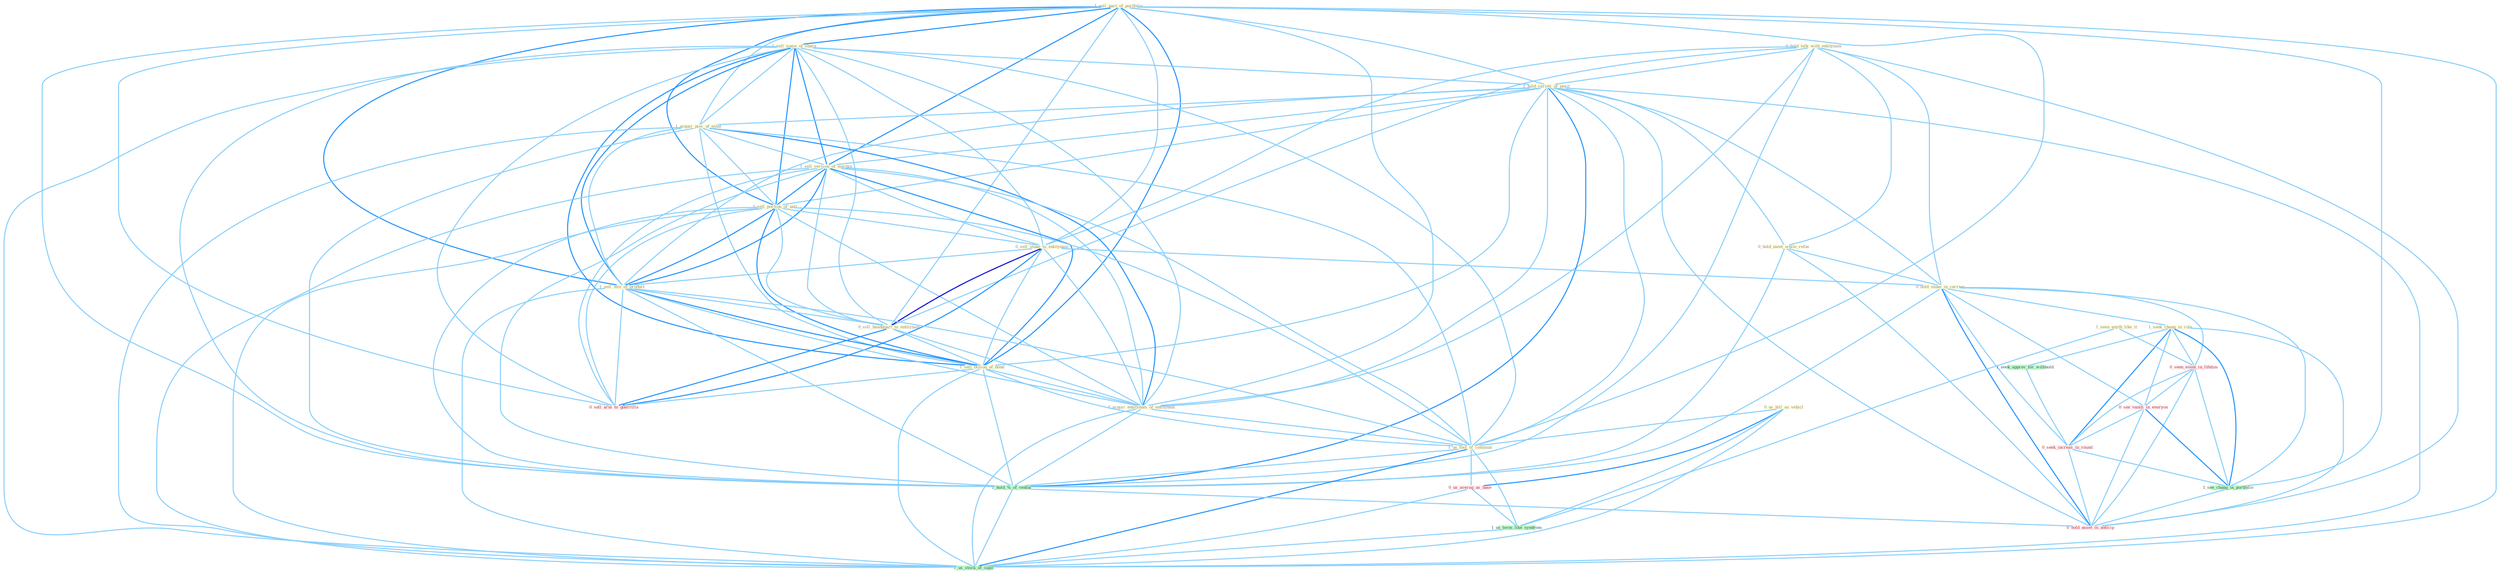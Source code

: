 Graph G{ 
    node
    [shape=polygon,style=filled,width=.5,height=.06,color="#BDFCC9",fixedsize=true,fontsize=4,
    fontcolor="#2f4f4f"];
    {node
    [color="#ffffe0", fontcolor="#8b7d6b"] "1_sell_part_of_portfolio " "0_hold_talk_with_entitynam " "1_sell_some_of_share " "1_hold_varieti_of_posit " "1_acquir_piec_of_estat " "1_sell_version_of_machin " "1_sell_portion_of_unit " "0_sell_stake_to_entitynam " "1_sell_mix_of_product " "0_sell_headquart_to_entitynam " "0_hold_meet_while_refus " "0_hold_stake_in_carrier " "1_sell_billion_of_bond " "1_seek_chang_in_rule " "0_us_bill_as_vehicl " "1_acquir_entitynam_of_entitynam " "1_seen_anyth_like_it " "1_us_tool_of_commun "}
{node [color="#fff0f5", fontcolor="#b22222"] "0_seen_event_in_lifetim " "0_us_averag_as_base " "0_see_vaniti_in_everyon " "0_sell_arm_to_guerrilla " "0_seek_increas_in_round " "0_hold_asset_in_anticip "}
edge [color="#B0E2FF"];

	"1_sell_part_of_portfolio " -- "1_sell_some_of_share " [w="2", color="#1e90ff" , len=0.8];
	"1_sell_part_of_portfolio " -- "1_hold_varieti_of_posit " [w="1", color="#87cefa" ];
	"1_sell_part_of_portfolio " -- "1_acquir_piec_of_estat " [w="1", color="#87cefa" ];
	"1_sell_part_of_portfolio " -- "1_sell_version_of_machin " [w="2", color="#1e90ff" , len=0.8];
	"1_sell_part_of_portfolio " -- "1_sell_portion_of_unit " [w="2", color="#1e90ff" , len=0.8];
	"1_sell_part_of_portfolio " -- "0_sell_stake_to_entitynam " [w="1", color="#87cefa" ];
	"1_sell_part_of_portfolio " -- "1_sell_mix_of_product " [w="2", color="#1e90ff" , len=0.8];
	"1_sell_part_of_portfolio " -- "0_sell_headquart_to_entitynam " [w="1", color="#87cefa" ];
	"1_sell_part_of_portfolio " -- "1_sell_billion_of_bond " [w="2", color="#1e90ff" , len=0.8];
	"1_sell_part_of_portfolio " -- "1_acquir_entitynam_of_entitynam " [w="1", color="#87cefa" ];
	"1_sell_part_of_portfolio " -- "1_us_tool_of_commun " [w="1", color="#87cefa" ];
	"1_sell_part_of_portfolio " -- "1_hold_%_of_ventur " [w="1", color="#87cefa" ];
	"1_sell_part_of_portfolio " -- "0_sell_arm_to_guerrilla " [w="1", color="#87cefa" ];
	"1_sell_part_of_portfolio " -- "1_us_stock_of_capit " [w="1", color="#87cefa" ];
	"1_sell_part_of_portfolio " -- "1_see_chang_in_portfolio " [w="1", color="#87cefa" ];
	"0_hold_talk_with_entitynam " -- "1_hold_varieti_of_posit " [w="1", color="#87cefa" ];
	"0_hold_talk_with_entitynam " -- "0_sell_stake_to_entitynam " [w="1", color="#87cefa" ];
	"0_hold_talk_with_entitynam " -- "0_sell_headquart_to_entitynam " [w="1", color="#87cefa" ];
	"0_hold_talk_with_entitynam " -- "0_hold_meet_while_refus " [w="1", color="#87cefa" ];
	"0_hold_talk_with_entitynam " -- "0_hold_stake_in_carrier " [w="1", color="#87cefa" ];
	"0_hold_talk_with_entitynam " -- "1_acquir_entitynam_of_entitynam " [w="1", color="#87cefa" ];
	"0_hold_talk_with_entitynam " -- "1_hold_%_of_ventur " [w="1", color="#87cefa" ];
	"0_hold_talk_with_entitynam " -- "0_hold_asset_in_anticip " [w="1", color="#87cefa" ];
	"1_sell_some_of_share " -- "1_hold_varieti_of_posit " [w="1", color="#87cefa" ];
	"1_sell_some_of_share " -- "1_acquir_piec_of_estat " [w="1", color="#87cefa" ];
	"1_sell_some_of_share " -- "1_sell_version_of_machin " [w="2", color="#1e90ff" , len=0.8];
	"1_sell_some_of_share " -- "1_sell_portion_of_unit " [w="2", color="#1e90ff" , len=0.8];
	"1_sell_some_of_share " -- "0_sell_stake_to_entitynam " [w="1", color="#87cefa" ];
	"1_sell_some_of_share " -- "1_sell_mix_of_product " [w="2", color="#1e90ff" , len=0.8];
	"1_sell_some_of_share " -- "0_sell_headquart_to_entitynam " [w="1", color="#87cefa" ];
	"1_sell_some_of_share " -- "1_sell_billion_of_bond " [w="2", color="#1e90ff" , len=0.8];
	"1_sell_some_of_share " -- "1_acquir_entitynam_of_entitynam " [w="1", color="#87cefa" ];
	"1_sell_some_of_share " -- "1_us_tool_of_commun " [w="1", color="#87cefa" ];
	"1_sell_some_of_share " -- "1_hold_%_of_ventur " [w="1", color="#87cefa" ];
	"1_sell_some_of_share " -- "0_sell_arm_to_guerrilla " [w="1", color="#87cefa" ];
	"1_sell_some_of_share " -- "1_us_stock_of_capit " [w="1", color="#87cefa" ];
	"1_hold_varieti_of_posit " -- "1_acquir_piec_of_estat " [w="1", color="#87cefa" ];
	"1_hold_varieti_of_posit " -- "1_sell_version_of_machin " [w="1", color="#87cefa" ];
	"1_hold_varieti_of_posit " -- "1_sell_portion_of_unit " [w="1", color="#87cefa" ];
	"1_hold_varieti_of_posit " -- "1_sell_mix_of_product " [w="1", color="#87cefa" ];
	"1_hold_varieti_of_posit " -- "0_hold_meet_while_refus " [w="1", color="#87cefa" ];
	"1_hold_varieti_of_posit " -- "0_hold_stake_in_carrier " [w="1", color="#87cefa" ];
	"1_hold_varieti_of_posit " -- "1_sell_billion_of_bond " [w="1", color="#87cefa" ];
	"1_hold_varieti_of_posit " -- "1_acquir_entitynam_of_entitynam " [w="1", color="#87cefa" ];
	"1_hold_varieti_of_posit " -- "1_us_tool_of_commun " [w="1", color="#87cefa" ];
	"1_hold_varieti_of_posit " -- "1_hold_%_of_ventur " [w="2", color="#1e90ff" , len=0.8];
	"1_hold_varieti_of_posit " -- "1_us_stock_of_capit " [w="1", color="#87cefa" ];
	"1_hold_varieti_of_posit " -- "0_hold_asset_in_anticip " [w="1", color="#87cefa" ];
	"1_acquir_piec_of_estat " -- "1_sell_version_of_machin " [w="1", color="#87cefa" ];
	"1_acquir_piec_of_estat " -- "1_sell_portion_of_unit " [w="1", color="#87cefa" ];
	"1_acquir_piec_of_estat " -- "1_sell_mix_of_product " [w="1", color="#87cefa" ];
	"1_acquir_piec_of_estat " -- "1_sell_billion_of_bond " [w="1", color="#87cefa" ];
	"1_acquir_piec_of_estat " -- "1_acquir_entitynam_of_entitynam " [w="2", color="#1e90ff" , len=0.8];
	"1_acquir_piec_of_estat " -- "1_us_tool_of_commun " [w="1", color="#87cefa" ];
	"1_acquir_piec_of_estat " -- "1_hold_%_of_ventur " [w="1", color="#87cefa" ];
	"1_acquir_piec_of_estat " -- "1_us_stock_of_capit " [w="1", color="#87cefa" ];
	"1_sell_version_of_machin " -- "1_sell_portion_of_unit " [w="2", color="#1e90ff" , len=0.8];
	"1_sell_version_of_machin " -- "0_sell_stake_to_entitynam " [w="1", color="#87cefa" ];
	"1_sell_version_of_machin " -- "1_sell_mix_of_product " [w="2", color="#1e90ff" , len=0.8];
	"1_sell_version_of_machin " -- "0_sell_headquart_to_entitynam " [w="1", color="#87cefa" ];
	"1_sell_version_of_machin " -- "1_sell_billion_of_bond " [w="2", color="#1e90ff" , len=0.8];
	"1_sell_version_of_machin " -- "1_acquir_entitynam_of_entitynam " [w="1", color="#87cefa" ];
	"1_sell_version_of_machin " -- "1_us_tool_of_commun " [w="1", color="#87cefa" ];
	"1_sell_version_of_machin " -- "1_hold_%_of_ventur " [w="1", color="#87cefa" ];
	"1_sell_version_of_machin " -- "0_sell_arm_to_guerrilla " [w="1", color="#87cefa" ];
	"1_sell_version_of_machin " -- "1_us_stock_of_capit " [w="1", color="#87cefa" ];
	"1_sell_portion_of_unit " -- "0_sell_stake_to_entitynam " [w="1", color="#87cefa" ];
	"1_sell_portion_of_unit " -- "1_sell_mix_of_product " [w="2", color="#1e90ff" , len=0.8];
	"1_sell_portion_of_unit " -- "0_sell_headquart_to_entitynam " [w="1", color="#87cefa" ];
	"1_sell_portion_of_unit " -- "1_sell_billion_of_bond " [w="2", color="#1e90ff" , len=0.8];
	"1_sell_portion_of_unit " -- "1_acquir_entitynam_of_entitynam " [w="1", color="#87cefa" ];
	"1_sell_portion_of_unit " -- "1_us_tool_of_commun " [w="1", color="#87cefa" ];
	"1_sell_portion_of_unit " -- "1_hold_%_of_ventur " [w="1", color="#87cefa" ];
	"1_sell_portion_of_unit " -- "0_sell_arm_to_guerrilla " [w="1", color="#87cefa" ];
	"1_sell_portion_of_unit " -- "1_us_stock_of_capit " [w="1", color="#87cefa" ];
	"0_sell_stake_to_entitynam " -- "1_sell_mix_of_product " [w="1", color="#87cefa" ];
	"0_sell_stake_to_entitynam " -- "0_sell_headquart_to_entitynam " [w="3", color="#0000cd" , len=0.6];
	"0_sell_stake_to_entitynam " -- "0_hold_stake_in_carrier " [w="1", color="#87cefa" ];
	"0_sell_stake_to_entitynam " -- "1_sell_billion_of_bond " [w="1", color="#87cefa" ];
	"0_sell_stake_to_entitynam " -- "1_acquir_entitynam_of_entitynam " [w="1", color="#87cefa" ];
	"0_sell_stake_to_entitynam " -- "0_sell_arm_to_guerrilla " [w="2", color="#1e90ff" , len=0.8];
	"1_sell_mix_of_product " -- "0_sell_headquart_to_entitynam " [w="1", color="#87cefa" ];
	"1_sell_mix_of_product " -- "1_sell_billion_of_bond " [w="2", color="#1e90ff" , len=0.8];
	"1_sell_mix_of_product " -- "1_acquir_entitynam_of_entitynam " [w="1", color="#87cefa" ];
	"1_sell_mix_of_product " -- "1_us_tool_of_commun " [w="1", color="#87cefa" ];
	"1_sell_mix_of_product " -- "1_hold_%_of_ventur " [w="1", color="#87cefa" ];
	"1_sell_mix_of_product " -- "0_sell_arm_to_guerrilla " [w="1", color="#87cefa" ];
	"1_sell_mix_of_product " -- "1_us_stock_of_capit " [w="1", color="#87cefa" ];
	"0_sell_headquart_to_entitynam " -- "1_sell_billion_of_bond " [w="1", color="#87cefa" ];
	"0_sell_headquart_to_entitynam " -- "1_acquir_entitynam_of_entitynam " [w="1", color="#87cefa" ];
	"0_sell_headquart_to_entitynam " -- "0_sell_arm_to_guerrilla " [w="2", color="#1e90ff" , len=0.8];
	"0_hold_meet_while_refus " -- "0_hold_stake_in_carrier " [w="1", color="#87cefa" ];
	"0_hold_meet_while_refus " -- "1_hold_%_of_ventur " [w="1", color="#87cefa" ];
	"0_hold_meet_while_refus " -- "0_hold_asset_in_anticip " [w="1", color="#87cefa" ];
	"0_hold_stake_in_carrier " -- "1_seek_chang_in_rule " [w="1", color="#87cefa" ];
	"0_hold_stake_in_carrier " -- "0_seen_event_in_lifetim " [w="1", color="#87cefa" ];
	"0_hold_stake_in_carrier " -- "1_hold_%_of_ventur " [w="1", color="#87cefa" ];
	"0_hold_stake_in_carrier " -- "0_see_vaniti_in_everyon " [w="1", color="#87cefa" ];
	"0_hold_stake_in_carrier " -- "0_seek_increas_in_round " [w="1", color="#87cefa" ];
	"0_hold_stake_in_carrier " -- "1_see_chang_in_portfolio " [w="1", color="#87cefa" ];
	"0_hold_stake_in_carrier " -- "0_hold_asset_in_anticip " [w="2", color="#1e90ff" , len=0.8];
	"1_sell_billion_of_bond " -- "1_acquir_entitynam_of_entitynam " [w="1", color="#87cefa" ];
	"1_sell_billion_of_bond " -- "1_us_tool_of_commun " [w="1", color="#87cefa" ];
	"1_sell_billion_of_bond " -- "1_hold_%_of_ventur " [w="1", color="#87cefa" ];
	"1_sell_billion_of_bond " -- "0_sell_arm_to_guerrilla " [w="1", color="#87cefa" ];
	"1_sell_billion_of_bond " -- "1_us_stock_of_capit " [w="1", color="#87cefa" ];
	"1_seek_chang_in_rule " -- "0_seen_event_in_lifetim " [w="1", color="#87cefa" ];
	"1_seek_chang_in_rule " -- "1_seek_approv_for_withhold " [w="1", color="#87cefa" ];
	"1_seek_chang_in_rule " -- "0_see_vaniti_in_everyon " [w="1", color="#87cefa" ];
	"1_seek_chang_in_rule " -- "0_seek_increas_in_round " [w="2", color="#1e90ff" , len=0.8];
	"1_seek_chang_in_rule " -- "1_see_chang_in_portfolio " [w="2", color="#1e90ff" , len=0.8];
	"1_seek_chang_in_rule " -- "0_hold_asset_in_anticip " [w="1", color="#87cefa" ];
	"0_us_bill_as_vehicl " -- "1_us_tool_of_commun " [w="1", color="#87cefa" ];
	"0_us_bill_as_vehicl " -- "0_us_averag_as_base " [w="2", color="#1e90ff" , len=0.8];
	"0_us_bill_as_vehicl " -- "1_us_term_like_syndrom " [w="1", color="#87cefa" ];
	"0_us_bill_as_vehicl " -- "1_us_stock_of_capit " [w="1", color="#87cefa" ];
	"1_acquir_entitynam_of_entitynam " -- "1_us_tool_of_commun " [w="1", color="#87cefa" ];
	"1_acquir_entitynam_of_entitynam " -- "1_hold_%_of_ventur " [w="1", color="#87cefa" ];
	"1_acquir_entitynam_of_entitynam " -- "1_us_stock_of_capit " [w="1", color="#87cefa" ];
	"1_seen_anyth_like_it " -- "0_seen_event_in_lifetim " [w="1", color="#87cefa" ];
	"1_seen_anyth_like_it " -- "1_us_term_like_syndrom " [w="1", color="#87cefa" ];
	"1_us_tool_of_commun " -- "0_us_averag_as_base " [w="1", color="#87cefa" ];
	"1_us_tool_of_commun " -- "1_us_term_like_syndrom " [w="1", color="#87cefa" ];
	"1_us_tool_of_commun " -- "1_hold_%_of_ventur " [w="1", color="#87cefa" ];
	"1_us_tool_of_commun " -- "1_us_stock_of_capit " [w="2", color="#1e90ff" , len=0.8];
	"0_seen_event_in_lifetim " -- "0_see_vaniti_in_everyon " [w="1", color="#87cefa" ];
	"0_seen_event_in_lifetim " -- "0_seek_increas_in_round " [w="1", color="#87cefa" ];
	"0_seen_event_in_lifetim " -- "1_see_chang_in_portfolio " [w="1", color="#87cefa" ];
	"0_seen_event_in_lifetim " -- "0_hold_asset_in_anticip " [w="1", color="#87cefa" ];
	"0_us_averag_as_base " -- "1_us_term_like_syndrom " [w="1", color="#87cefa" ];
	"0_us_averag_as_base " -- "1_us_stock_of_capit " [w="1", color="#87cefa" ];
	"1_us_term_like_syndrom " -- "1_us_stock_of_capit " [w="1", color="#87cefa" ];
	"1_seek_approv_for_withhold " -- "0_seek_increas_in_round " [w="1", color="#87cefa" ];
	"1_hold_%_of_ventur " -- "1_us_stock_of_capit " [w="1", color="#87cefa" ];
	"1_hold_%_of_ventur " -- "0_hold_asset_in_anticip " [w="1", color="#87cefa" ];
	"0_see_vaniti_in_everyon " -- "0_seek_increas_in_round " [w="1", color="#87cefa" ];
	"0_see_vaniti_in_everyon " -- "1_see_chang_in_portfolio " [w="2", color="#1e90ff" , len=0.8];
	"0_see_vaniti_in_everyon " -- "0_hold_asset_in_anticip " [w="1", color="#87cefa" ];
	"0_seek_increas_in_round " -- "1_see_chang_in_portfolio " [w="1", color="#87cefa" ];
	"0_seek_increas_in_round " -- "0_hold_asset_in_anticip " [w="1", color="#87cefa" ];
	"1_see_chang_in_portfolio " -- "0_hold_asset_in_anticip " [w="1", color="#87cefa" ];
}